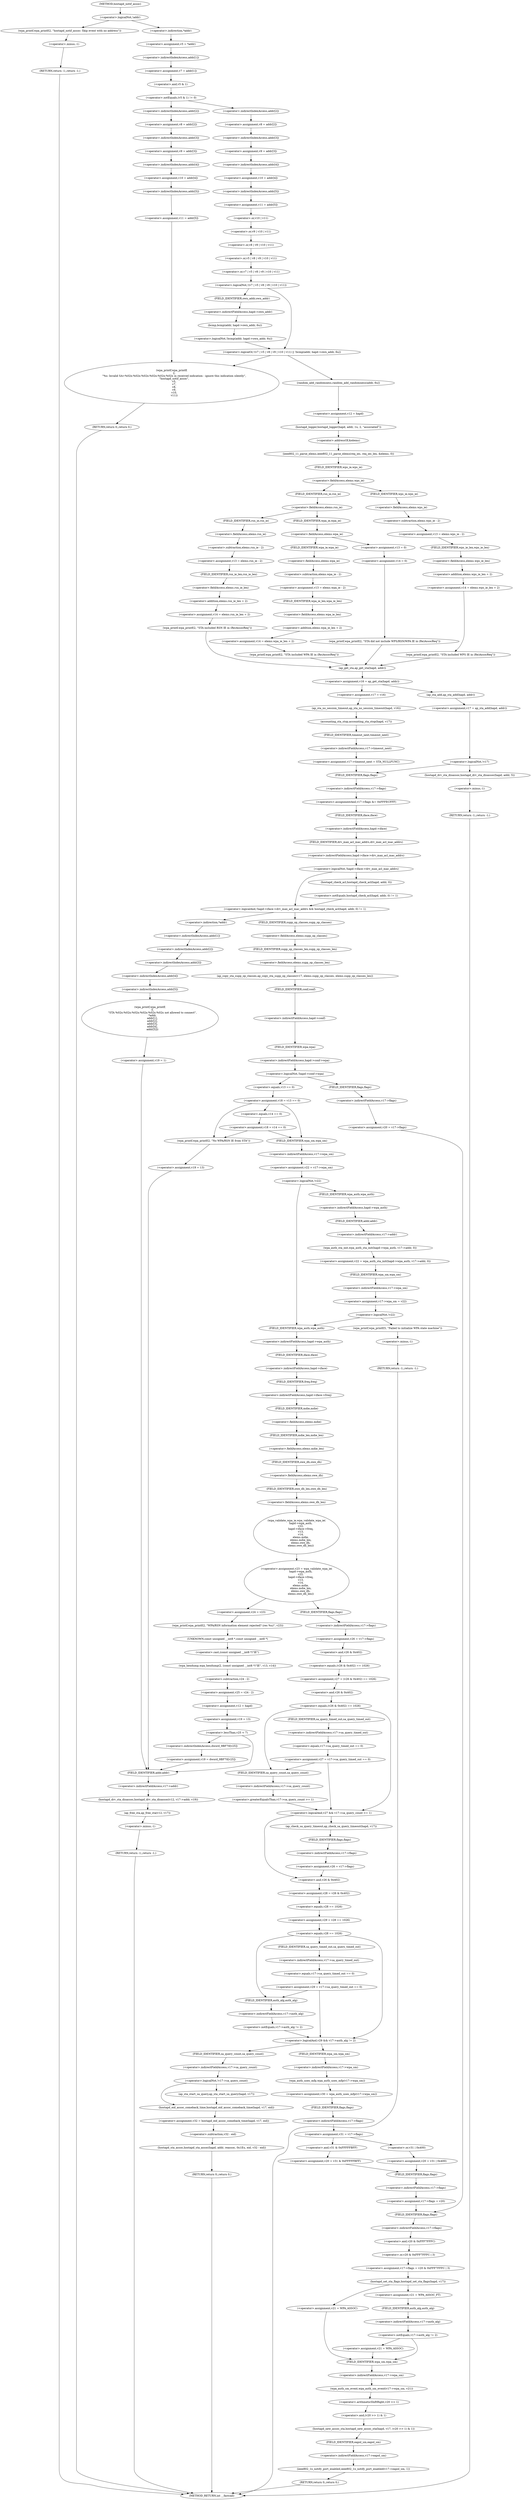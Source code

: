 digraph hostapd_notif_assoc {  
"1000165" [label = "(<operator>.logicalNot,!addr)" ]
"1000168" [label = "(wpa_printf,wpa_printf(2, \"hostapd_notif_assoc: Skip event with no address\"))" ]
"1000171" [label = "(RETURN,return -1;,return -1;)" ]
"1000172" [label = "(<operator>.minus,-1)" ]
"1000174" [label = "(<operator>.assignment,v5 = *addr)" ]
"1000176" [label = "(<operator>.indirection,*addr)" ]
"1000178" [label = "(<operator>.assignment,v7 = addr[1])" ]
"1000180" [label = "(<operator>.indirectIndexAccess,addr[1])" ]
"1000184" [label = "(<operator>.notEquals,(v5 & 1) != 0)" ]
"1000185" [label = "(<operator>.and,v5 & 1)" ]
"1000190" [label = "(<operator>.assignment,v8 = addr[2])" ]
"1000192" [label = "(<operator>.indirectIndexAccess,addr[2])" ]
"1000195" [label = "(<operator>.assignment,v9 = addr[3])" ]
"1000197" [label = "(<operator>.indirectIndexAccess,addr[3])" ]
"1000200" [label = "(<operator>.assignment,v10 = addr[4])" ]
"1000202" [label = "(<operator>.indirectIndexAccess,addr[4])" ]
"1000205" [label = "(<operator>.assignment,v11 = addr[5])" ]
"1000207" [label = "(<operator>.indirectIndexAccess,addr[5])" ]
"1000211" [label = "(wpa_printf,wpa_printf(\n      2,\n      \"%s: Invalid SA=%02x:%02x:%02x:%02x:%02x:%02x in received indication - ignore this indication silently\",\n      \"hostapd_notif_assoc\",\n      v5,\n      v7,\n      v8,\n      v9,\n      v10,\n      v11))" ]
"1000221" [label = "(RETURN,return 0;,return 0;)" ]
"1000223" [label = "(<operator>.assignment,v8 = addr[2])" ]
"1000225" [label = "(<operator>.indirectIndexAccess,addr[2])" ]
"1000228" [label = "(<operator>.assignment,v9 = addr[3])" ]
"1000230" [label = "(<operator>.indirectIndexAccess,addr[3])" ]
"1000233" [label = "(<operator>.assignment,v10 = addr[4])" ]
"1000235" [label = "(<operator>.indirectIndexAccess,addr[4])" ]
"1000238" [label = "(<operator>.assignment,v11 = addr[5])" ]
"1000240" [label = "(<operator>.indirectIndexAccess,addr[5])" ]
"1000244" [label = "(<operator>.logicalOr,!(v7 | v5 | v8 | v9 | v10 | v11) || !bcmp(addr, hapd->own_addr, 6u))" ]
"1000245" [label = "(<operator>.logicalNot,!(v7 | v5 | v8 | v9 | v10 | v11))" ]
"1000246" [label = "(<operator>.or,v7 | v5 | v8 | v9 | v10 | v11)" ]
"1000248" [label = "(<operator>.or,v5 | v8 | v9 | v10 | v11)" ]
"1000250" [label = "(<operator>.or,v8 | v9 | v10 | v11)" ]
"1000252" [label = "(<operator>.or,v9 | v10 | v11)" ]
"1000254" [label = "(<operator>.or,v10 | v11)" ]
"1000257" [label = "(<operator>.logicalNot,!bcmp(addr, hapd->own_addr, 6u))" ]
"1000258" [label = "(bcmp,bcmp(addr, hapd->own_addr, 6u))" ]
"1000260" [label = "(<operator>.indirectFieldAccess,hapd->own_addr)" ]
"1000262" [label = "(FIELD_IDENTIFIER,own_addr,own_addr)" ]
"1000265" [label = "(random_add_randomness,random_add_randomness(addr, 6u))" ]
"1000268" [label = "(<operator>.assignment,v12 = hapd)" ]
"1000271" [label = "(hostapd_logger,hostapd_logger(hapd, addr, 1u, 2, \"associated\"))" ]
"1000277" [label = "(ieee802_11_parse_elems,ieee802_11_parse_elems(req_ies, req_ies_len, &elems, 0))" ]
"1000280" [label = "(<operator>.addressOf,&elems)" ]
"1000284" [label = "(<operator>.fieldAccess,elems.wps_ie)" ]
"1000286" [label = "(FIELD_IDENTIFIER,wps_ie,wps_ie)" ]
"1000288" [label = "(<operator>.assignment,v13 = elems.wps_ie - 2)" ]
"1000290" [label = "(<operator>.subtraction,elems.wps_ie - 2)" ]
"1000291" [label = "(<operator>.fieldAccess,elems.wps_ie)" ]
"1000293" [label = "(FIELD_IDENTIFIER,wps_ie,wps_ie)" ]
"1000295" [label = "(<operator>.assignment,v14 = elems.wps_ie_len + 2)" ]
"1000297" [label = "(<operator>.addition,elems.wps_ie_len + 2)" ]
"1000298" [label = "(<operator>.fieldAccess,elems.wps_ie_len)" ]
"1000300" [label = "(FIELD_IDENTIFIER,wps_ie_len,wps_ie_len)" ]
"1000302" [label = "(wpa_printf,wpa_printf(2, \"STA included WPS IE in (Re)AssocReq\"))" ]
"1000307" [label = "(<operator>.fieldAccess,elems.rsn_ie)" ]
"1000309" [label = "(FIELD_IDENTIFIER,rsn_ie,rsn_ie)" ]
"1000311" [label = "(<operator>.assignment,v13 = elems.rsn_ie - 2)" ]
"1000313" [label = "(<operator>.subtraction,elems.rsn_ie - 2)" ]
"1000314" [label = "(<operator>.fieldAccess,elems.rsn_ie)" ]
"1000316" [label = "(FIELD_IDENTIFIER,rsn_ie,rsn_ie)" ]
"1000318" [label = "(<operator>.assignment,v14 = elems.rsn_ie_len + 2)" ]
"1000320" [label = "(<operator>.addition,elems.rsn_ie_len + 2)" ]
"1000321" [label = "(<operator>.fieldAccess,elems.rsn_ie_len)" ]
"1000323" [label = "(FIELD_IDENTIFIER,rsn_ie_len,rsn_ie_len)" ]
"1000325" [label = "(wpa_printf,wpa_printf(2, \"STA included RSN IE in (Re)AssocReq\"))" ]
"1000330" [label = "(<operator>.fieldAccess,elems.wpa_ie)" ]
"1000332" [label = "(FIELD_IDENTIFIER,wpa_ie,wpa_ie)" ]
"1000334" [label = "(<operator>.assignment,v13 = elems.wpa_ie - 2)" ]
"1000336" [label = "(<operator>.subtraction,elems.wpa_ie - 2)" ]
"1000337" [label = "(<operator>.fieldAccess,elems.wpa_ie)" ]
"1000339" [label = "(FIELD_IDENTIFIER,wpa_ie,wpa_ie)" ]
"1000341" [label = "(<operator>.assignment,v14 = elems.wpa_ie_len + 2)" ]
"1000343" [label = "(<operator>.addition,elems.wpa_ie_len + 2)" ]
"1000344" [label = "(<operator>.fieldAccess,elems.wpa_ie_len)" ]
"1000346" [label = "(FIELD_IDENTIFIER,wpa_ie_len,wpa_ie_len)" ]
"1000348" [label = "(wpa_printf,wpa_printf(2, \"STA included WPA IE in (Re)AssocReq\"))" ]
"1000353" [label = "(<operator>.assignment,v13 = 0)" ]
"1000356" [label = "(<operator>.assignment,v14 = 0)" ]
"1000359" [label = "(wpa_printf,wpa_printf(2, \"STA did not include WPS/RSN/WPA IE in (Re)AssocReq\"))" ]
"1000362" [label = "(<operator>.assignment,v16 = ap_get_sta(hapd, addr))" ]
"1000364" [label = "(ap_get_sta,ap_get_sta(hapd, addr))" ]
"1000370" [label = "(<operator>.assignment,v17 = v16)" ]
"1000373" [label = "(ap_sta_no_session_timeout,ap_sta_no_session_timeout(hapd, v16))" ]
"1000376" [label = "(accounting_sta_stop,accounting_sta_stop(hapd, v17))" ]
"1000379" [label = "(<operator>.assignment,v17->timeout_next = STA_NULLFUNC)" ]
"1000380" [label = "(<operator>.indirectFieldAccess,v17->timeout_next)" ]
"1000382" [label = "(FIELD_IDENTIFIER,timeout_next,timeout_next)" ]
"1000386" [label = "(<operator>.assignment,v17 = ap_sta_add(hapd, addr))" ]
"1000388" [label = "(ap_sta_add,ap_sta_add(hapd, addr))" ]
"1000392" [label = "(<operator>.logicalNot,!v17)" ]
"1000395" [label = "(hostapd_drv_sta_disassoc,hostapd_drv_sta_disassoc(hapd, addr, 5))" ]
"1000399" [label = "(RETURN,return -1;,return -1;)" ]
"1000400" [label = "(<operator>.minus,-1)" ]
"1000402" [label = "(<operators>.assignmentAnd,v17->flags &= 0xFFFECFFF)" ]
"1000403" [label = "(<operator>.indirectFieldAccess,v17->flags)" ]
"1000405" [label = "(FIELD_IDENTIFIER,flags,flags)" ]
"1000408" [label = "(<operator>.logicalAnd,!hapd->iface->drv_max_acl_mac_addrs && hostapd_check_acl(hapd, addr, 0) != 1)" ]
"1000409" [label = "(<operator>.logicalNot,!hapd->iface->drv_max_acl_mac_addrs)" ]
"1000410" [label = "(<operator>.indirectFieldAccess,hapd->iface->drv_max_acl_mac_addrs)" ]
"1000411" [label = "(<operator>.indirectFieldAccess,hapd->iface)" ]
"1000413" [label = "(FIELD_IDENTIFIER,iface,iface)" ]
"1000414" [label = "(FIELD_IDENTIFIER,drv_max_acl_mac_addrs,drv_max_acl_mac_addrs)" ]
"1000415" [label = "(<operator>.notEquals,hostapd_check_acl(hapd, addr, 0) != 1)" ]
"1000416" [label = "(hostapd_check_acl,hostapd_check_acl(hapd, addr, 0))" ]
"1000422" [label = "(wpa_printf,wpa_printf(\n      3,\n      \"STA %02x:%02x:%02x:%02x:%02x:%02x not allowed to connect\",\n      *addr,\n      addr[1],\n      addr[2],\n      addr[3],\n      addr[4],\n      addr[5]))" ]
"1000425" [label = "(<operator>.indirection,*addr)" ]
"1000427" [label = "(<operator>.indirectIndexAccess,addr[1])" ]
"1000430" [label = "(<operator>.indirectIndexAccess,addr[2])" ]
"1000433" [label = "(<operator>.indirectIndexAccess,addr[3])" ]
"1000436" [label = "(<operator>.indirectIndexAccess,addr[4])" ]
"1000439" [label = "(<operator>.indirectIndexAccess,addr[5])" ]
"1000442" [label = "(<operator>.assignment,v19 = 1)" ]
"1000446" [label = "(ap_copy_sta_supp_op_classes,ap_copy_sta_supp_op_classes(v17, elems.supp_op_classes, elems.supp_op_classes_len))" ]
"1000448" [label = "(<operator>.fieldAccess,elems.supp_op_classes)" ]
"1000450" [label = "(FIELD_IDENTIFIER,supp_op_classes,supp_op_classes)" ]
"1000451" [label = "(<operator>.fieldAccess,elems.supp_op_classes_len)" ]
"1000453" [label = "(FIELD_IDENTIFIER,supp_op_classes_len,supp_op_classes_len)" ]
"1000455" [label = "(<operator>.logicalNot,!hapd->conf->wpa)" ]
"1000456" [label = "(<operator>.indirectFieldAccess,hapd->conf->wpa)" ]
"1000457" [label = "(<operator>.indirectFieldAccess,hapd->conf)" ]
"1000459" [label = "(FIELD_IDENTIFIER,conf,conf)" ]
"1000460" [label = "(FIELD_IDENTIFIER,wpa,wpa)" ]
"1000462" [label = "(<operator>.assignment,v20 = v17->flags)" ]
"1000464" [label = "(<operator>.indirectFieldAccess,v17->flags)" ]
"1000466" [label = "(FIELD_IDENTIFIER,flags,flags)" ]
"1000468" [label = "(<operator>.assignment,v18 = v13 == 0)" ]
"1000470" [label = "(<operator>.equals,v13 == 0)" ]
"1000475" [label = "(<operator>.assignment,v18 = v14 == 0)" ]
"1000477" [label = "(<operator>.equals,v14 == 0)" ]
"1000483" [label = "(wpa_printf,wpa_printf(2, \"No WPA/RSN IE from STA\"))" ]
"1000486" [label = "(<operator>.assignment,v19 = 13)" ]
"1000490" [label = "(hostapd_drv_sta_disassoc,hostapd_drv_sta_disassoc(v12, v17->addr, v19))" ]
"1000492" [label = "(<operator>.indirectFieldAccess,v17->addr)" ]
"1000494" [label = "(FIELD_IDENTIFIER,addr,addr)" ]
"1000496" [label = "(ap_free_sta,ap_free_sta(v12, v17))" ]
"1000499" [label = "(RETURN,return -1;,return -1;)" ]
"1000500" [label = "(<operator>.minus,-1)" ]
"1000502" [label = "(<operator>.assignment,v22 = v17->wpa_sm)" ]
"1000504" [label = "(<operator>.indirectFieldAccess,v17->wpa_sm)" ]
"1000506" [label = "(FIELD_IDENTIFIER,wpa_sm,wpa_sm)" ]
"1000508" [label = "(<operator>.logicalNot,!v22)" ]
"1000511" [label = "(<operator>.assignment,v22 = wpa_auth_sta_init(hapd->wpa_auth, v17->addr, 0))" ]
"1000513" [label = "(wpa_auth_sta_init,wpa_auth_sta_init(hapd->wpa_auth, v17->addr, 0))" ]
"1000514" [label = "(<operator>.indirectFieldAccess,hapd->wpa_auth)" ]
"1000516" [label = "(FIELD_IDENTIFIER,wpa_auth,wpa_auth)" ]
"1000517" [label = "(<operator>.indirectFieldAccess,v17->addr)" ]
"1000519" [label = "(FIELD_IDENTIFIER,addr,addr)" ]
"1000521" [label = "(<operator>.assignment,v17->wpa_sm = v22)" ]
"1000522" [label = "(<operator>.indirectFieldAccess,v17->wpa_sm)" ]
"1000524" [label = "(FIELD_IDENTIFIER,wpa_sm,wpa_sm)" ]
"1000527" [label = "(<operator>.logicalNot,!v22)" ]
"1000530" [label = "(wpa_printf,wpa_printf(5, \"Failed to initialize WPA state machine\"))" ]
"1000533" [label = "(RETURN,return -1;,return -1;)" ]
"1000534" [label = "(<operator>.minus,-1)" ]
"1000536" [label = "(<operator>.assignment,v23 = wpa_validate_wpa_ie(\n          hapd->wpa_auth,\n          v22,\n          hapd->iface->freq,\n          v13,\n          v14,\n          elems.mdie,\n          elems.mdie_len,\n          elems.owe_dh,\n          elems.owe_dh_len))" ]
"1000538" [label = "(wpa_validate_wpa_ie,wpa_validate_wpa_ie(\n          hapd->wpa_auth,\n          v22,\n          hapd->iface->freq,\n          v13,\n          v14,\n          elems.mdie,\n          elems.mdie_len,\n          elems.owe_dh,\n          elems.owe_dh_len))" ]
"1000539" [label = "(<operator>.indirectFieldAccess,hapd->wpa_auth)" ]
"1000541" [label = "(FIELD_IDENTIFIER,wpa_auth,wpa_auth)" ]
"1000543" [label = "(<operator>.indirectFieldAccess,hapd->iface->freq)" ]
"1000544" [label = "(<operator>.indirectFieldAccess,hapd->iface)" ]
"1000546" [label = "(FIELD_IDENTIFIER,iface,iface)" ]
"1000547" [label = "(FIELD_IDENTIFIER,freq,freq)" ]
"1000550" [label = "(<operator>.fieldAccess,elems.mdie)" ]
"1000552" [label = "(FIELD_IDENTIFIER,mdie,mdie)" ]
"1000553" [label = "(<operator>.fieldAccess,elems.mdie_len)" ]
"1000555" [label = "(FIELD_IDENTIFIER,mdie_len,mdie_len)" ]
"1000556" [label = "(<operator>.fieldAccess,elems.owe_dh)" ]
"1000558" [label = "(FIELD_IDENTIFIER,owe_dh,owe_dh)" ]
"1000559" [label = "(<operator>.fieldAccess,elems.owe_dh_len)" ]
"1000561" [label = "(FIELD_IDENTIFIER,owe_dh_len,owe_dh_len)" ]
"1000565" [label = "(<operator>.assignment,v24 = v23)" ]
"1000568" [label = "(wpa_printf,wpa_printf(2, \"WPA/RSN information element rejected? (res %u)\", v23))" ]
"1000572" [label = "(wpa_hexdump,wpa_hexdump(2, (const unsigned __int8 *)\"IE\", v13, v14))" ]
"1000574" [label = "(<operator>.cast,(const unsigned __int8 *)\"IE\")" ]
"1000575" [label = "(UNKNOWN,const unsigned __int8 *,const unsigned __int8 *)" ]
"1000579" [label = "(<operator>.assignment,v25 = v24 - 2)" ]
"1000581" [label = "(<operator>.subtraction,v24 - 2)" ]
"1000584" [label = "(<operator>.assignment,v12 = hapd)" ]
"1000587" [label = "(<operator>.assignment,v19 = 13)" ]
"1000591" [label = "(<operator>.lessThan,v25 < 7)" ]
"1000594" [label = "(<operator>.assignment,v19 = dword_9BF70[v25])" ]
"1000596" [label = "(<operator>.indirectIndexAccess,dword_9BF70[v25])" ]
"1000600" [label = "(<operator>.assignment,v26 = v17->flags)" ]
"1000602" [label = "(<operator>.indirectFieldAccess,v17->flags)" ]
"1000604" [label = "(FIELD_IDENTIFIER,flags,flags)" ]
"1000605" [label = "(<operator>.assignment,v27 = (v26 & 0x402) == 1026)" ]
"1000607" [label = "(<operator>.equals,(v26 & 0x402) == 1026)" ]
"1000608" [label = "(<operator>.and,v26 & 0x402)" ]
"1000613" [label = "(<operator>.equals,(v26 & 0x402) == 1026)" ]
"1000614" [label = "(<operator>.and,v26 & 0x402)" ]
"1000618" [label = "(<operator>.assignment,v27 = v17->sa_query_timed_out == 0)" ]
"1000620" [label = "(<operator>.equals,v17->sa_query_timed_out == 0)" ]
"1000621" [label = "(<operator>.indirectFieldAccess,v17->sa_query_timed_out)" ]
"1000623" [label = "(FIELD_IDENTIFIER,sa_query_timed_out,sa_query_timed_out)" ]
"1000626" [label = "(<operator>.logicalAnd,v27 && v17->sa_query_count >= 1)" ]
"1000628" [label = "(<operator>.greaterEqualsThan,v17->sa_query_count >= 1)" ]
"1000629" [label = "(<operator>.indirectFieldAccess,v17->sa_query_count)" ]
"1000631" [label = "(FIELD_IDENTIFIER,sa_query_count,sa_query_count)" ]
"1000634" [label = "(ap_check_sa_query_timeout,ap_check_sa_query_timeout(hapd, v17))" ]
"1000637" [label = "(<operator>.assignment,v26 = v17->flags)" ]
"1000639" [label = "(<operator>.indirectFieldAccess,v17->flags)" ]
"1000641" [label = "(FIELD_IDENTIFIER,flags,flags)" ]
"1000642" [label = "(<operator>.assignment,v28 = v26 & 0x402)" ]
"1000644" [label = "(<operator>.and,v26 & 0x402)" ]
"1000647" [label = "(<operator>.assignment,v29 = v28 == 1026)" ]
"1000649" [label = "(<operator>.equals,v28 == 1026)" ]
"1000653" [label = "(<operator>.equals,v28 == 1026)" ]
"1000656" [label = "(<operator>.assignment,v29 = v17->sa_query_timed_out == 0)" ]
"1000658" [label = "(<operator>.equals,v17->sa_query_timed_out == 0)" ]
"1000659" [label = "(<operator>.indirectFieldAccess,v17->sa_query_timed_out)" ]
"1000661" [label = "(FIELD_IDENTIFIER,sa_query_timed_out,sa_query_timed_out)" ]
"1000664" [label = "(<operator>.logicalAnd,v29 && v17->auth_alg != 2)" ]
"1000666" [label = "(<operator>.notEquals,v17->auth_alg != 2)" ]
"1000667" [label = "(<operator>.indirectFieldAccess,v17->auth_alg)" ]
"1000669" [label = "(FIELD_IDENTIFIER,auth_alg,auth_alg)" ]
"1000673" [label = "(<operator>.logicalNot,!v17->sa_query_count)" ]
"1000674" [label = "(<operator>.indirectFieldAccess,v17->sa_query_count)" ]
"1000676" [label = "(FIELD_IDENTIFIER,sa_query_count,sa_query_count)" ]
"1000677" [label = "(ap_sta_start_sa_query,ap_sta_start_sa_query(hapd, v17))" ]
"1000680" [label = "(<operator>.assignment,v32 = hostapd_eid_assoc_comeback_time(hapd, v17, eid))" ]
"1000682" [label = "(hostapd_eid_assoc_comeback_time,hostapd_eid_assoc_comeback_time(hapd, v17, eid))" ]
"1000686" [label = "(hostapd_sta_assoc,hostapd_sta_assoc(hapd, addr, reassoc, 0x1Eu, eid, v32 - eid))" ]
"1000692" [label = "(<operator>.subtraction,v32 - eid)" ]
"1000695" [label = "(RETURN,return 0;,return 0;)" ]
"1000697" [label = "(<operator>.assignment,v30 = wpa_auth_uses_mfp(v17->wpa_sm))" ]
"1000699" [label = "(wpa_auth_uses_mfp,wpa_auth_uses_mfp(v17->wpa_sm))" ]
"1000700" [label = "(<operator>.indirectFieldAccess,v17->wpa_sm)" ]
"1000702" [label = "(FIELD_IDENTIFIER,wpa_sm,wpa_sm)" ]
"1000703" [label = "(<operator>.assignment,v31 = v17->flags)" ]
"1000705" [label = "(<operator>.indirectFieldAccess,v17->flags)" ]
"1000707" [label = "(FIELD_IDENTIFIER,flags,flags)" ]
"1000710" [label = "(<operator>.assignment,v20 = v31 | 0x400)" ]
"1000712" [label = "(<operator>.or,v31 | 0x400)" ]
"1000716" [label = "(<operator>.assignment,v20 = v31 & 0xFFFFFBFF)" ]
"1000718" [label = "(<operator>.and,v31 & 0xFFFFFBFF)" ]
"1000721" [label = "(<operator>.assignment,v17->flags = v20)" ]
"1000722" [label = "(<operator>.indirectFieldAccess,v17->flags)" ]
"1000724" [label = "(FIELD_IDENTIFIER,flags,flags)" ]
"1000727" [label = "(<operator>.assignment,v17->flags = v20 & 0xFFF7FFFC | 3)" ]
"1000728" [label = "(<operator>.indirectFieldAccess,v17->flags)" ]
"1000730" [label = "(FIELD_IDENTIFIER,flags,flags)" ]
"1000731" [label = "(<operator>.or,v20 & 0xFFF7FFFC | 3)" ]
"1000732" [label = "(<operator>.and,v20 & 0xFFF7FFFC)" ]
"1000736" [label = "(hostapd_set_sta_flags,hostapd_set_sta_flags(hapd, v17))" ]
"1000742" [label = "(<operator>.assignment,v21 = WPA_ASSOC_FT)" ]
"1000746" [label = "(<operator>.notEquals,v17->auth_alg != 2)" ]
"1000747" [label = "(<operator>.indirectFieldAccess,v17->auth_alg)" ]
"1000749" [label = "(FIELD_IDENTIFIER,auth_alg,auth_alg)" ]
"1000751" [label = "(<operator>.assignment,v21 = WPA_ASSOC)" ]
"1000756" [label = "(<operator>.assignment,v21 = WPA_ASSOC)" ]
"1000759" [label = "(wpa_auth_sm_event,wpa_auth_sm_event(v17->wpa_sm, v21))" ]
"1000760" [label = "(<operator>.indirectFieldAccess,v17->wpa_sm)" ]
"1000762" [label = "(FIELD_IDENTIFIER,wpa_sm,wpa_sm)" ]
"1000764" [label = "(hostapd_new_assoc_sta,hostapd_new_assoc_sta(hapd, v17, (v20 >> 1) & 1))" ]
"1000767" [label = "(<operator>.and,(v20 >> 1) & 1)" ]
"1000768" [label = "(<operator>.arithmeticShiftRight,v20 >> 1)" ]
"1000772" [label = "(ieee802_1x_notify_port_enabled,ieee802_1x_notify_port_enabled(v17->eapol_sm, 1))" ]
"1000773" [label = "(<operator>.indirectFieldAccess,v17->eapol_sm)" ]
"1000775" [label = "(FIELD_IDENTIFIER,eapol_sm,eapol_sm)" ]
"1000777" [label = "(RETURN,return 0;,return 0;)" ]
"1000129" [label = "(METHOD,hostapd_notif_assoc)" ]
"1000779" [label = "(METHOD_RETURN,int __fastcall)" ]
  "1000165" -> "1000168" 
  "1000165" -> "1000176" 
  "1000168" -> "1000172" 
  "1000171" -> "1000779" 
  "1000172" -> "1000171" 
  "1000174" -> "1000180" 
  "1000176" -> "1000174" 
  "1000178" -> "1000185" 
  "1000180" -> "1000178" 
  "1000184" -> "1000192" 
  "1000184" -> "1000225" 
  "1000185" -> "1000184" 
  "1000190" -> "1000197" 
  "1000192" -> "1000190" 
  "1000195" -> "1000202" 
  "1000197" -> "1000195" 
  "1000200" -> "1000207" 
  "1000202" -> "1000200" 
  "1000205" -> "1000211" 
  "1000207" -> "1000205" 
  "1000211" -> "1000221" 
  "1000221" -> "1000779" 
  "1000223" -> "1000230" 
  "1000225" -> "1000223" 
  "1000228" -> "1000235" 
  "1000230" -> "1000228" 
  "1000233" -> "1000240" 
  "1000235" -> "1000233" 
  "1000238" -> "1000254" 
  "1000240" -> "1000238" 
  "1000244" -> "1000211" 
  "1000244" -> "1000265" 
  "1000245" -> "1000244" 
  "1000245" -> "1000262" 
  "1000246" -> "1000245" 
  "1000248" -> "1000246" 
  "1000250" -> "1000248" 
  "1000252" -> "1000250" 
  "1000254" -> "1000252" 
  "1000257" -> "1000244" 
  "1000258" -> "1000257" 
  "1000260" -> "1000258" 
  "1000262" -> "1000260" 
  "1000265" -> "1000268" 
  "1000268" -> "1000271" 
  "1000271" -> "1000280" 
  "1000277" -> "1000286" 
  "1000280" -> "1000277" 
  "1000284" -> "1000293" 
  "1000284" -> "1000309" 
  "1000286" -> "1000284" 
  "1000288" -> "1000300" 
  "1000290" -> "1000288" 
  "1000291" -> "1000290" 
  "1000293" -> "1000291" 
  "1000295" -> "1000302" 
  "1000297" -> "1000295" 
  "1000298" -> "1000297" 
  "1000300" -> "1000298" 
  "1000302" -> "1000364" 
  "1000307" -> "1000316" 
  "1000307" -> "1000332" 
  "1000309" -> "1000307" 
  "1000311" -> "1000323" 
  "1000313" -> "1000311" 
  "1000314" -> "1000313" 
  "1000316" -> "1000314" 
  "1000318" -> "1000325" 
  "1000320" -> "1000318" 
  "1000321" -> "1000320" 
  "1000323" -> "1000321" 
  "1000325" -> "1000364" 
  "1000330" -> "1000339" 
  "1000330" -> "1000353" 
  "1000332" -> "1000330" 
  "1000334" -> "1000346" 
  "1000336" -> "1000334" 
  "1000337" -> "1000336" 
  "1000339" -> "1000337" 
  "1000341" -> "1000348" 
  "1000343" -> "1000341" 
  "1000344" -> "1000343" 
  "1000346" -> "1000344" 
  "1000348" -> "1000364" 
  "1000353" -> "1000356" 
  "1000356" -> "1000359" 
  "1000359" -> "1000364" 
  "1000362" -> "1000370" 
  "1000362" -> "1000388" 
  "1000364" -> "1000362" 
  "1000370" -> "1000373" 
  "1000373" -> "1000376" 
  "1000376" -> "1000382" 
  "1000379" -> "1000405" 
  "1000380" -> "1000379" 
  "1000382" -> "1000380" 
  "1000386" -> "1000392" 
  "1000388" -> "1000386" 
  "1000392" -> "1000395" 
  "1000392" -> "1000405" 
  "1000395" -> "1000400" 
  "1000399" -> "1000779" 
  "1000400" -> "1000399" 
  "1000402" -> "1000413" 
  "1000403" -> "1000402" 
  "1000405" -> "1000403" 
  "1000408" -> "1000425" 
  "1000408" -> "1000450" 
  "1000409" -> "1000408" 
  "1000409" -> "1000416" 
  "1000410" -> "1000409" 
  "1000411" -> "1000414" 
  "1000413" -> "1000411" 
  "1000414" -> "1000410" 
  "1000415" -> "1000408" 
  "1000416" -> "1000415" 
  "1000422" -> "1000442" 
  "1000425" -> "1000427" 
  "1000427" -> "1000430" 
  "1000430" -> "1000433" 
  "1000433" -> "1000436" 
  "1000436" -> "1000439" 
  "1000439" -> "1000422" 
  "1000442" -> "1000494" 
  "1000446" -> "1000459" 
  "1000448" -> "1000453" 
  "1000450" -> "1000448" 
  "1000451" -> "1000446" 
  "1000453" -> "1000451" 
  "1000455" -> "1000466" 
  "1000455" -> "1000470" 
  "1000456" -> "1000455" 
  "1000457" -> "1000460" 
  "1000459" -> "1000457" 
  "1000460" -> "1000456" 
  "1000462" -> "1000730" 
  "1000464" -> "1000462" 
  "1000466" -> "1000464" 
  "1000468" -> "1000477" 
  "1000468" -> "1000483" 
  "1000468" -> "1000506" 
  "1000470" -> "1000468" 
  "1000475" -> "1000483" 
  "1000475" -> "1000506" 
  "1000477" -> "1000475" 
  "1000483" -> "1000486" 
  "1000486" -> "1000494" 
  "1000490" -> "1000496" 
  "1000492" -> "1000490" 
  "1000494" -> "1000492" 
  "1000496" -> "1000500" 
  "1000499" -> "1000779" 
  "1000500" -> "1000499" 
  "1000502" -> "1000508" 
  "1000504" -> "1000502" 
  "1000506" -> "1000504" 
  "1000508" -> "1000516" 
  "1000508" -> "1000541" 
  "1000511" -> "1000524" 
  "1000513" -> "1000511" 
  "1000514" -> "1000519" 
  "1000516" -> "1000514" 
  "1000517" -> "1000513" 
  "1000519" -> "1000517" 
  "1000521" -> "1000527" 
  "1000522" -> "1000521" 
  "1000524" -> "1000522" 
  "1000527" -> "1000530" 
  "1000527" -> "1000541" 
  "1000530" -> "1000534" 
  "1000533" -> "1000779" 
  "1000534" -> "1000533" 
  "1000536" -> "1000565" 
  "1000536" -> "1000604" 
  "1000538" -> "1000536" 
  "1000539" -> "1000546" 
  "1000541" -> "1000539" 
  "1000543" -> "1000552" 
  "1000544" -> "1000547" 
  "1000546" -> "1000544" 
  "1000547" -> "1000543" 
  "1000550" -> "1000555" 
  "1000552" -> "1000550" 
  "1000553" -> "1000558" 
  "1000555" -> "1000553" 
  "1000556" -> "1000561" 
  "1000558" -> "1000556" 
  "1000559" -> "1000538" 
  "1000561" -> "1000559" 
  "1000565" -> "1000568" 
  "1000568" -> "1000575" 
  "1000572" -> "1000581" 
  "1000574" -> "1000572" 
  "1000575" -> "1000574" 
  "1000579" -> "1000584" 
  "1000581" -> "1000579" 
  "1000584" -> "1000587" 
  "1000587" -> "1000591" 
  "1000591" -> "1000596" 
  "1000591" -> "1000494" 
  "1000594" -> "1000494" 
  "1000596" -> "1000594" 
  "1000600" -> "1000608" 
  "1000602" -> "1000600" 
  "1000604" -> "1000602" 
  "1000605" -> "1000614" 
  "1000607" -> "1000605" 
  "1000608" -> "1000607" 
  "1000613" -> "1000623" 
  "1000613" -> "1000626" 
  "1000613" -> "1000631" 
  "1000614" -> "1000613" 
  "1000618" -> "1000626" 
  "1000618" -> "1000631" 
  "1000620" -> "1000618" 
  "1000621" -> "1000620" 
  "1000623" -> "1000621" 
  "1000626" -> "1000634" 
  "1000626" -> "1000644" 
  "1000628" -> "1000626" 
  "1000629" -> "1000628" 
  "1000631" -> "1000629" 
  "1000634" -> "1000641" 
  "1000637" -> "1000644" 
  "1000639" -> "1000637" 
  "1000641" -> "1000639" 
  "1000642" -> "1000649" 
  "1000644" -> "1000642" 
  "1000647" -> "1000653" 
  "1000649" -> "1000647" 
  "1000653" -> "1000661" 
  "1000653" -> "1000664" 
  "1000653" -> "1000669" 
  "1000656" -> "1000664" 
  "1000656" -> "1000669" 
  "1000658" -> "1000656" 
  "1000659" -> "1000658" 
  "1000661" -> "1000659" 
  "1000664" -> "1000676" 
  "1000664" -> "1000702" 
  "1000666" -> "1000664" 
  "1000667" -> "1000666" 
  "1000669" -> "1000667" 
  "1000673" -> "1000677" 
  "1000673" -> "1000682" 
  "1000674" -> "1000673" 
  "1000676" -> "1000674" 
  "1000677" -> "1000682" 
  "1000680" -> "1000692" 
  "1000682" -> "1000680" 
  "1000686" -> "1000695" 
  "1000692" -> "1000686" 
  "1000695" -> "1000779" 
  "1000697" -> "1000707" 
  "1000699" -> "1000697" 
  "1000700" -> "1000699" 
  "1000702" -> "1000700" 
  "1000703" -> "1000712" 
  "1000703" -> "1000718" 
  "1000705" -> "1000703" 
  "1000707" -> "1000705" 
  "1000710" -> "1000724" 
  "1000712" -> "1000710" 
  "1000716" -> "1000724" 
  "1000718" -> "1000716" 
  "1000721" -> "1000730" 
  "1000722" -> "1000721" 
  "1000724" -> "1000722" 
  "1000727" -> "1000736" 
  "1000728" -> "1000732" 
  "1000730" -> "1000728" 
  "1000731" -> "1000727" 
  "1000732" -> "1000731" 
  "1000736" -> "1000742" 
  "1000736" -> "1000756" 
  "1000742" -> "1000749" 
  "1000746" -> "1000751" 
  "1000746" -> "1000762" 
  "1000747" -> "1000746" 
  "1000749" -> "1000747" 
  "1000751" -> "1000762" 
  "1000756" -> "1000762" 
  "1000759" -> "1000768" 
  "1000760" -> "1000759" 
  "1000762" -> "1000760" 
  "1000764" -> "1000775" 
  "1000767" -> "1000764" 
  "1000768" -> "1000767" 
  "1000772" -> "1000777" 
  "1000773" -> "1000772" 
  "1000775" -> "1000773" 
  "1000777" -> "1000779" 
  "1000129" -> "1000165" 
}
